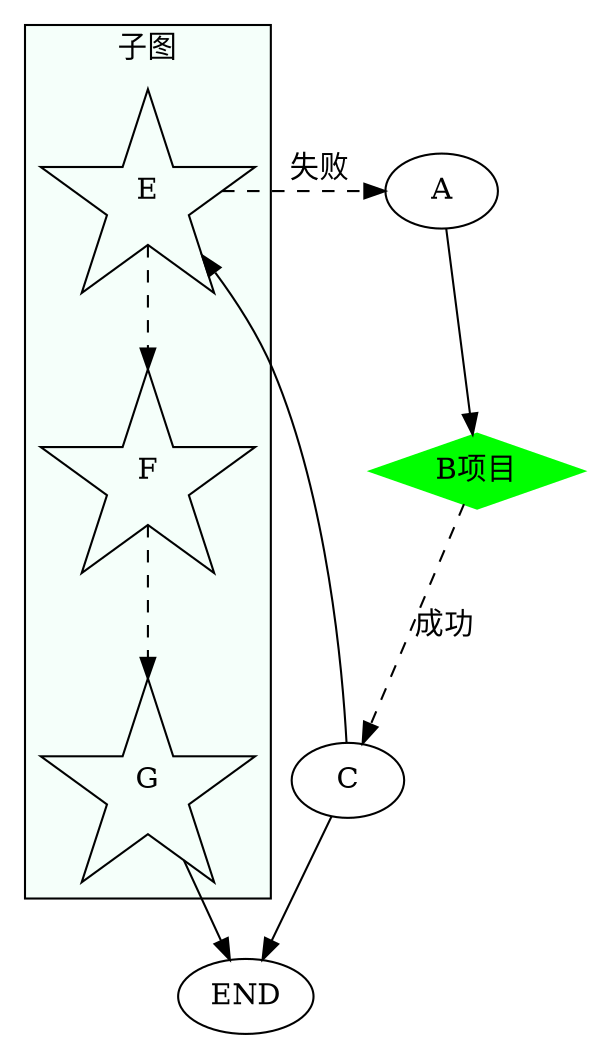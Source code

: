 
digraph image{
  subgraph cluster_cd{
      node[shape="star"]
      edge [style="dashed"];
      label="子图";
      bgcolor="mintcream"
      E->F->G;
    }
  B[label="B项目",color="green",style="filled",shape="diamond"]
  A->B
  B->C[label="成功",style="dashed"]
  C->E
  G->END
  C->END
  E->A[label="失败",style="dashed"]
}